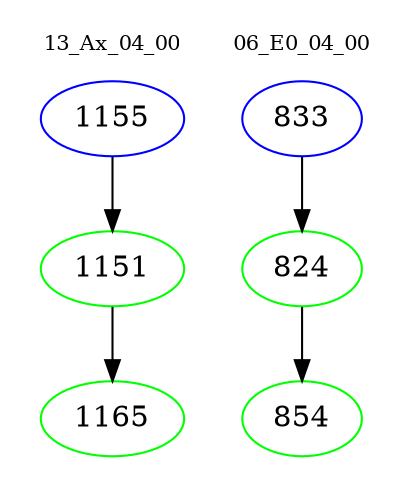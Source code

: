digraph{
subgraph cluster_0 {
color = white
label = "13_Ax_04_00";
fontsize=10;
T0_1155 [label="1155", color="blue"]
T0_1155 -> T0_1151 [color="black"]
T0_1151 [label="1151", color="green"]
T0_1151 -> T0_1165 [color="black"]
T0_1165 [label="1165", color="green"]
}
subgraph cluster_1 {
color = white
label = "06_E0_04_00";
fontsize=10;
T1_833 [label="833", color="blue"]
T1_833 -> T1_824 [color="black"]
T1_824 [label="824", color="green"]
T1_824 -> T1_854 [color="black"]
T1_854 [label="854", color="green"]
}
}
